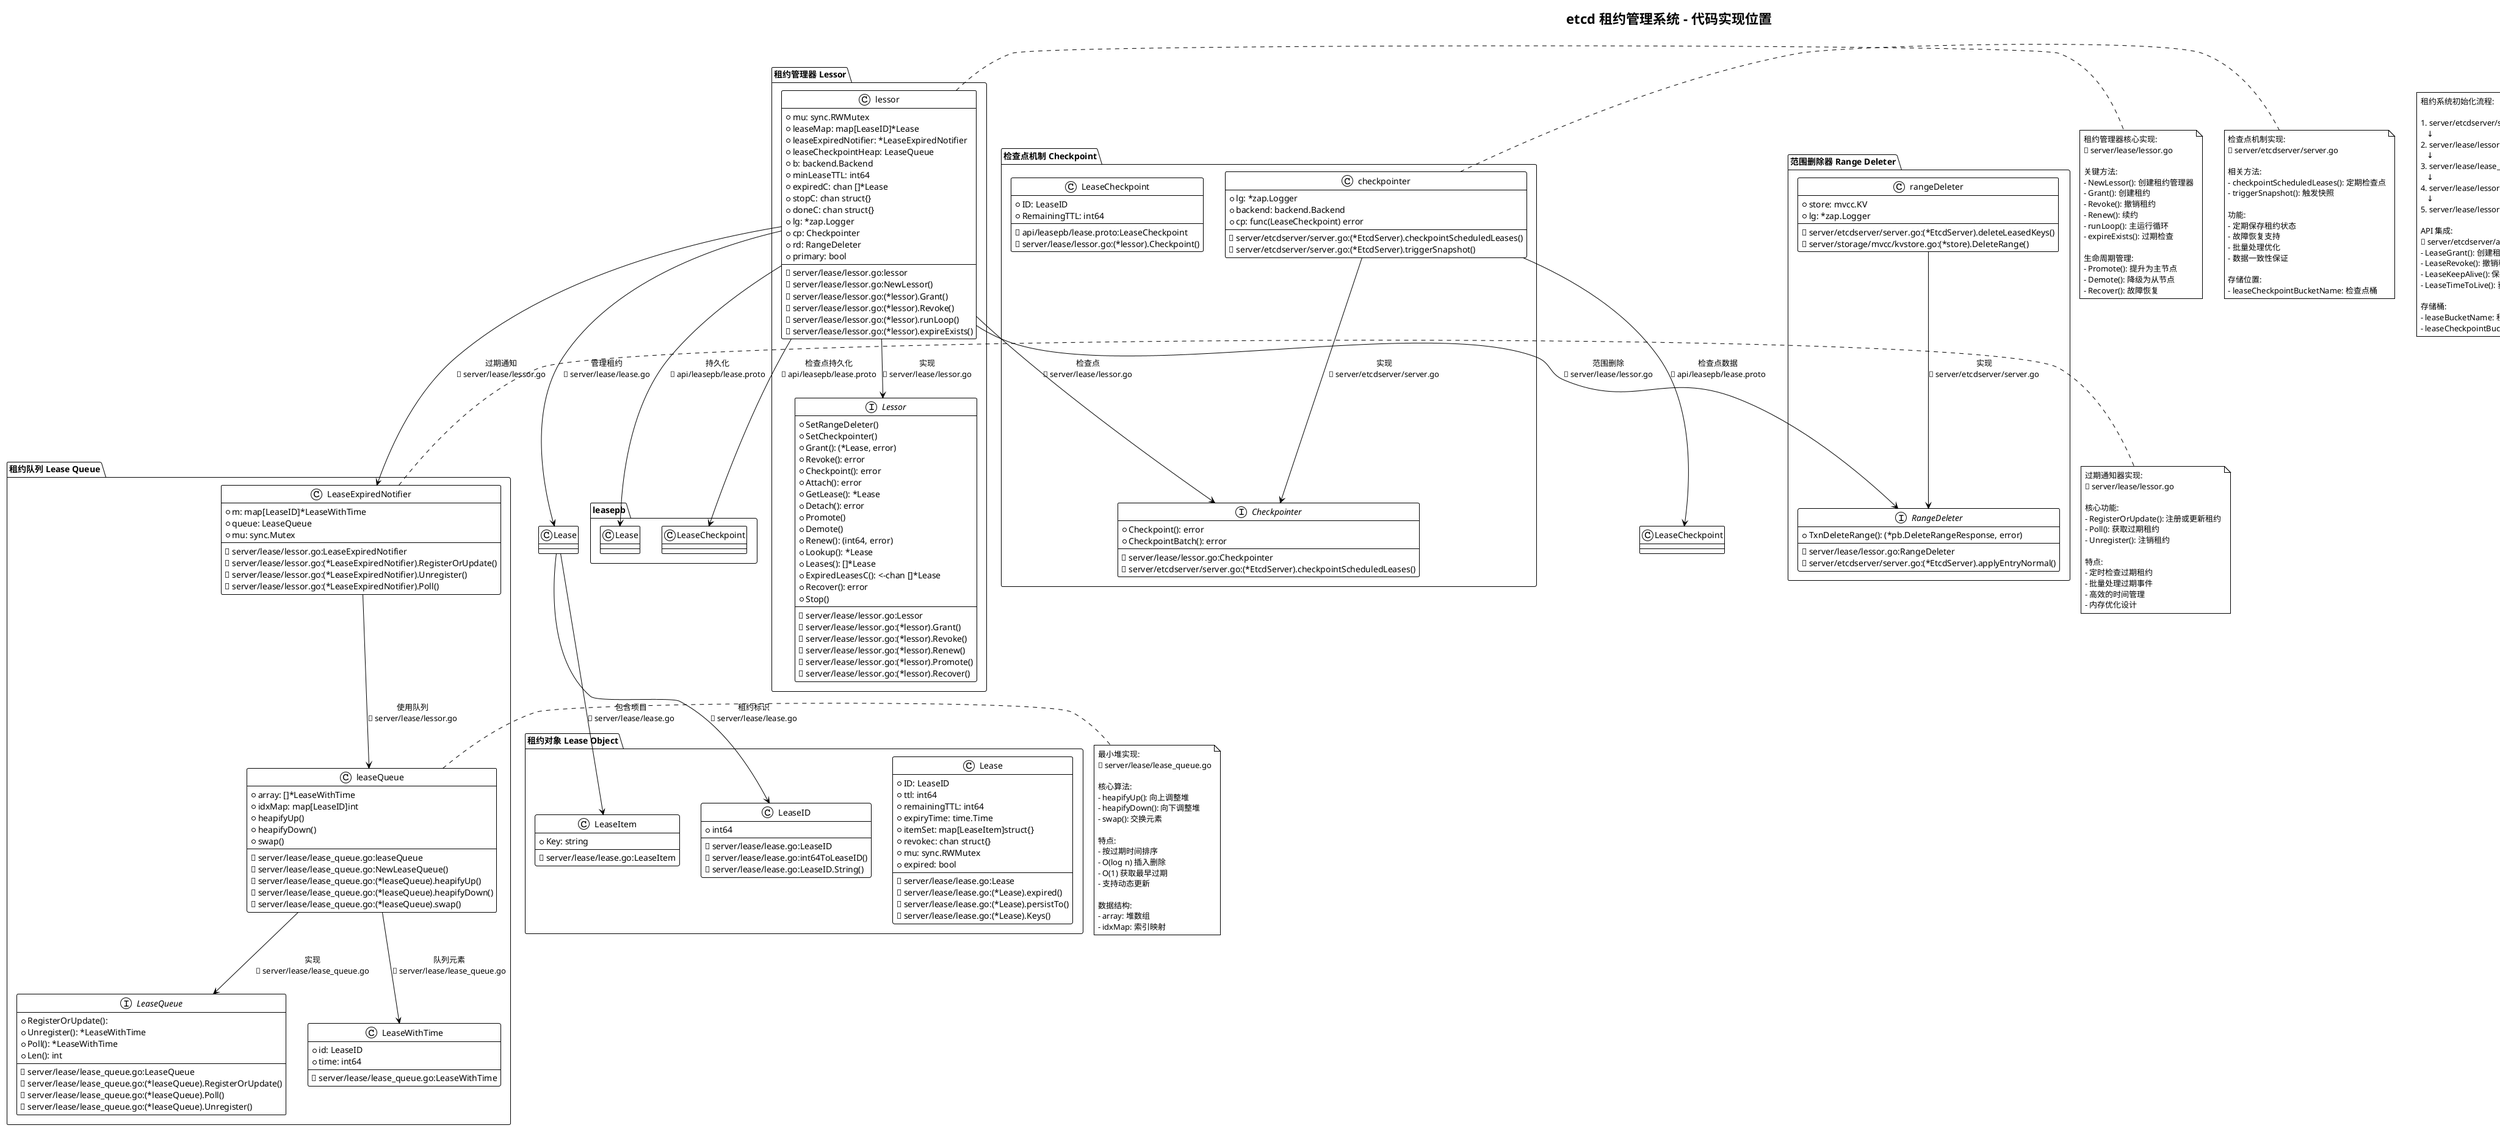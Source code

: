@startuml lease-management-system-code
!theme plain
title etcd 租约管理系统 - 代码实现位置

package "租约管理器 Lessor" {
  interface Lessor {
    +SetRangeDeleter()
    +SetCheckpointer()
    +Grant(): (*Lease, error)
    +Revoke(): error
    +Checkpoint(): error
    +Attach(): error
    +GetLease(): *Lease
    +Detach(): error
    +Promote()
    +Demote()
    +Renew(): (int64, error)
    +Lookup(): *Lease
    +Leases(): []*Lease
    +ExpiredLeasesC(): <-chan []*Lease
    +Recover(): error
    +Stop()
    --
    📁 server/lease/lessor.go:Lessor
    📁 server/lease/lessor.go:(*lessor).Grant()
    📁 server/lease/lessor.go:(*lessor).Revoke()
    📁 server/lease/lessor.go:(*lessor).Renew()
    📁 server/lease/lessor.go:(*lessor).Promote()
    📁 server/lease/lessor.go:(*lessor).Recover()
  }
  
  class lessor {
    +mu: sync.RWMutex
    +leaseMap: map[LeaseID]*Lease
    +leaseExpiredNotifier: *LeaseExpiredNotifier
    +leaseCheckpointHeap: LeaseQueue
    +b: backend.Backend
    +minLeaseTTL: int64
    +expiredC: chan []*Lease
    +stopC: chan struct{}
    +doneC: chan struct{}
    +lg: *zap.Logger
    +cp: Checkpointer
    +rd: RangeDeleter
    +primary: bool
    --
    📁 server/lease/lessor.go:lessor
    📁 server/lease/lessor.go:NewLessor()
    📁 server/lease/lessor.go:(*lessor).Grant()
    📁 server/lease/lessor.go:(*lessor).Revoke()
    📁 server/lease/lessor.go:(*lessor).runLoop()
    📁 server/lease/lessor.go:(*lessor).expireExists()
  }
}

package "租约对象 Lease Object" {
  class Lease {
    +ID: LeaseID
    +ttl: int64
    +remainingTTL: int64
    +expiryTime: time.Time
    +itemSet: map[LeaseItem]struct{}
    +revokec: chan struct{}
    +mu: sync.RWMutex
    +expired: bool
    --
    📁 server/lease/lease.go:Lease
    📁 server/lease/lease.go:(*Lease).expired()
    📁 server/lease/lease.go:(*Lease).persistTo()
    📁 server/lease/lease.go:(*Lease).Keys()
  }
  
  class LeaseItem {
    +Key: string
    --
    📁 server/lease/lease.go:LeaseItem
  }
  
  class LeaseID {
    +int64
    --
    📁 server/lease/lease.go:LeaseID
    📁 server/lease/lease.go:int64ToLeaseID()
    📁 server/lease/lease.go:LeaseID.String()
  }
}

package "租约队列 Lease Queue" {
  interface LeaseQueue {
    +RegisterOrUpdate(): 
    +Unregister(): *LeaseWithTime
    +Poll(): *LeaseWithTime
    +Len(): int
    --
    📁 server/lease/lease_queue.go:LeaseQueue
    📁 server/lease/lease_queue.go:(*leaseQueue).RegisterOrUpdate()
    📁 server/lease/lease_queue.go:(*leaseQueue).Poll()
    📁 server/lease/lease_queue.go:(*leaseQueue).Unregister()
  }
  
  class leaseQueue {
    +array: []*LeaseWithTime
    +idxMap: map[LeaseID]int
    +heapifyUp()
    +heapifyDown()
    +swap()
    --
    📁 server/lease/lease_queue.go:leaseQueue
    📁 server/lease/lease_queue.go:NewLeaseQueue()
    📁 server/lease/lease_queue.go:(*leaseQueue).heapifyUp()
    📁 server/lease/lease_queue.go:(*leaseQueue).heapifyDown()
    📁 server/lease/lease_queue.go:(*leaseQueue).swap()
  }
  
  class LeaseWithTime {
    +id: LeaseID
    +time: int64
    --
    📁 server/lease/lease_queue.go:LeaseWithTime
  }
  
  class LeaseExpiredNotifier {
    +m: map[LeaseID]*LeaseWithTime
    +queue: LeaseQueue
    +mu: sync.Mutex
    --
    📁 server/lease/lessor.go:LeaseExpiredNotifier
    📁 server/lease/lessor.go:(*LeaseExpiredNotifier).RegisterOrUpdate()
    📁 server/lease/lessor.go:(*LeaseExpiredNotifier).Unregister()
    📁 server/lease/lessor.go:(*LeaseExpiredNotifier).Poll()
  }
}

package "检查点机制 Checkpoint" {
  interface Checkpointer {
    +Checkpoint(): error
    +CheckpointBatch(): error
    --
    📁 server/lease/lessor.go:Checkpointer
    📁 server/etcdserver/server.go:(*EtcdServer).checkpointScheduledLeases()
  }
  
  class LeaseCheckpoint {
    +ID: LeaseID
    +RemainingTTL: int64
    --
    📁 api/leasepb/lease.proto:LeaseCheckpoint
    📁 server/lease/lessor.go:(*lessor).Checkpoint()
  }
  
  class checkpointer {
    +lg: *zap.Logger
    +backend: backend.Backend
    +cp: func(LeaseCheckpoint) error
    --
    📁 server/etcdserver/server.go:(*EtcdServer).checkpointScheduledLeases()
    📁 server/etcdserver/server.go:(*EtcdServer).triggerSnapshot()
  }
}

package "范围删除器 Range Deleter" {
  interface RangeDeleter {
    +TxnDeleteRange(): (*pb.DeleteRangeResponse, error)
    --
    📁 server/lease/lessor.go:RangeDeleter
    📁 server/etcdserver/server.go:(*EtcdServer).applyEntryNormal()
  }
  
  class rangeDeleter {
    +store: mvcc.KV
    +lg: *zap.Logger
    --
    📁 server/etcdserver/server.go:(*EtcdServer).deleteLeasedKeys()
    📁 server/storage/mvcc/kvstore.go:(*store).DeleteRange()
  }
}

package "租约持久化 Lease Persistence" {
  class leasepb.Lease {
    +ID: int64
    +TTL: int64
    --
    📁 api/leasepb/lease.proto:Lease
    📁 server/lease/lease.go:(*Lease).persistTo()
  }
  
  class leasepb.LeaseCheckpoint {
    +ID: int64
    +RemainingTTL: int64
    --
    📁 api/leasepb/lease.proto:LeaseCheckpoint
    📁 server/lease/lessor.go:(*lessor).Checkpoint()
  }
}

' 关系连接
lessor --> Lessor : 实现\n📁 server/lease/lessor.go
lessor --> Lease : 管理租约\n📁 server/lease/lease.go
lessor --> LeaseExpiredNotifier : 过期通知\n📁 server/lease/lessor.go
lessor --> Checkpointer : 检查点\n📁 server/lease/lessor.go
lessor --> RangeDeleter : 范围删除\n📁 server/lease/lessor.go

Lease --> LeaseItem : 包含项目\n📁 server/lease/lease.go
Lease --> LeaseID : 租约标识\n📁 server/lease/lease.go

leaseQueue --> LeaseQueue : 实现\n📁 server/lease/lease_queue.go
leaseQueue --> LeaseWithTime : 队列元素\n📁 server/lease/lease_queue.go
LeaseExpiredNotifier --> leaseQueue : 使用队列\n📁 server/lease/lessor.go

checkpointer --> Checkpointer : 实现\n📁 server/etcdserver/server.go
checkpointer --> LeaseCheckpoint : 检查点数据\n📁 api/leasepb/lease.proto

rangeDeleter --> RangeDeleter : 实现\n📁 server/etcdserver/server.go

lessor --> leasepb.Lease : 持久化\n📁 api/leasepb/lease.proto
lessor --> leasepb.LeaseCheckpoint : 检查点持久化\n📁 api/leasepb/lease.proto

note right of lessor
  租约管理器核心实现:
  📁 server/lease/lessor.go
  
  关键方法:
  - NewLessor(): 创建租约管理器
  - Grant(): 创建租约
  - Revoke(): 撤销租约
  - Renew(): 续约
  - runLoop(): 主运行循环
  - expireExists(): 过期检查
  
  生命周期管理:
  - Promote(): 提升为主节点
  - Demote(): 降级为从节点
  - Recover(): 故障恢复
end note

note right of leaseQueue
  最小堆实现:
  📁 server/lease/lease_queue.go
  
  核心算法:
  - heapifyUp(): 向上调整堆
  - heapifyDown(): 向下调整堆
  - swap(): 交换元素
  
  特点:
  - 按过期时间排序
  - O(log n) 插入删除
  - O(1) 获取最早过期
  - 支持动态更新
  
  数据结构:
  - array: 堆数组
  - idxMap: 索引映射
end note

note right of LeaseExpiredNotifier
  过期通知器实现:
  📁 server/lease/lessor.go
  
  核心功能:
  - RegisterOrUpdate(): 注册或更新租约
  - Poll(): 获取过期租约
  - Unregister(): 注销租约
  
  特点:
  - 定时检查过期租约
  - 批量处理过期事件
  - 高效的时间管理
  - 内存优化设计
end note

note right of checkpointer
  检查点机制实现:
  📁 server/etcdserver/server.go
  
  相关方法:
  - checkpointScheduledLeases(): 定期检查点
  - triggerSnapshot(): 触发快照
  
  功能:
  - 定期保存租约状态
  - 故障恢复支持
  - 批量处理优化
  - 数据一致性保证
  
  存储位置:
  - leaseCheckpointBucketName: 检查点桶
end note

note as N1
  租约系统初始化流程:
  
  1. server/etcdserver/server.go:NewServer()
     ↓
  2. server/lease/lessor.go:NewLessor()
     ↓
  3. server/lease/lease_queue.go:NewLeaseQueue()
     ↓
  4. server/lease/lessor.go:(*lessor).Recover()
     ↓
  5. server/lease/lessor.go:(*lessor).runLoop()
  
  API 集成:
  📁 server/etcdserver/api/v3rpc/lease.go
  - LeaseGrant(): 创建租约
  - LeaseRevoke(): 撤销租约
  - LeaseKeepAlive(): 保持活跃
  - LeaseTimeToLive(): 获取剩余时间
  
  存储桶:
  - leaseBucketName: 租约数据
  - leaseCheckpointBucketName: 检查点数据
end note

note as N2
  租约过期处理流程:
  
  1. server/lease/lessor.go:(*lessor).runLoop()
     ↓ 定期检查
  2. server/lease/lessor.go:(*lessor).expireExists()
     ↓ 查找过期租约
  3. server/lease/lessor.go:(*LeaseExpiredNotifier).Poll()
     ↓ 获取过期租约
  4. server/etcdserver/server.go:(*EtcdServer).deleteLeasedKeys()
     ↓ 删除关联键
  5. server/storage/mvcc/kvstore.go:(*store).DeleteRange()
     ↓ 执行删除操作
  
  关键常量:
  - leaseRevokeRate: 撤销速率限制
  - maxLeaseCheckpointBatchSize: 批处理大小
end note

@enduml
